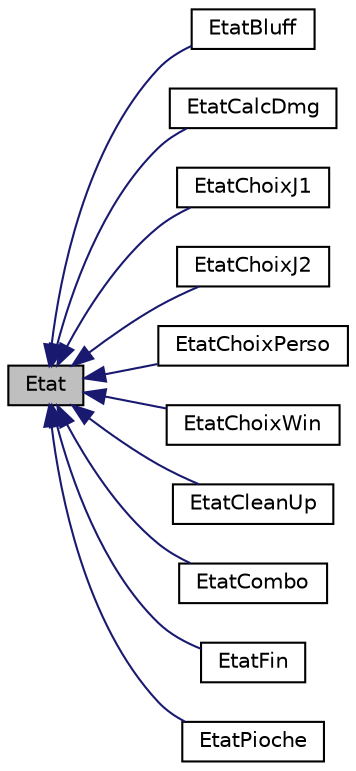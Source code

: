 digraph "Etat"
{
  edge [fontname="Helvetica",fontsize="10",labelfontname="Helvetica",labelfontsize="10"];
  node [fontname="Helvetica",fontsize="10",shape=record];
  rankdir="LR";
  Node1 [label="Etat",height=0.2,width=0.4,color="black", fillcolor="grey75", style="filled" fontcolor="black"];
  Node1 -> Node2 [dir="back",color="midnightblue",fontsize="10",style="solid",fontname="Helvetica"];
  Node2 [label="EtatBluff",height=0.2,width=0.4,color="black", fillcolor="white", style="filled",URL="$class_etat_bluff.html"];
  Node1 -> Node3 [dir="back",color="midnightblue",fontsize="10",style="solid",fontname="Helvetica"];
  Node3 [label="EtatCalcDmg",height=0.2,width=0.4,color="black", fillcolor="white", style="filled",URL="$class_etat_calc_dmg.html"];
  Node1 -> Node4 [dir="back",color="midnightblue",fontsize="10",style="solid",fontname="Helvetica"];
  Node4 [label="EtatChoixJ1",height=0.2,width=0.4,color="black", fillcolor="white", style="filled",URL="$class_etat_choix_j1.html"];
  Node1 -> Node5 [dir="back",color="midnightblue",fontsize="10",style="solid",fontname="Helvetica"];
  Node5 [label="EtatChoixJ2",height=0.2,width=0.4,color="black", fillcolor="white", style="filled",URL="$class_etat_choix_j2.html"];
  Node1 -> Node6 [dir="back",color="midnightblue",fontsize="10",style="solid",fontname="Helvetica"];
  Node6 [label="EtatChoixPerso",height=0.2,width=0.4,color="black", fillcolor="white", style="filled",URL="$class_etat_choix_perso.html"];
  Node1 -> Node7 [dir="back",color="midnightblue",fontsize="10",style="solid",fontname="Helvetica"];
  Node7 [label="EtatChoixWin",height=0.2,width=0.4,color="black", fillcolor="white", style="filled",URL="$class_etat_choix_win.html"];
  Node1 -> Node8 [dir="back",color="midnightblue",fontsize="10",style="solid",fontname="Helvetica"];
  Node8 [label="EtatCleanUp",height=0.2,width=0.4,color="black", fillcolor="white", style="filled",URL="$class_etat_clean_up.html"];
  Node1 -> Node9 [dir="back",color="midnightblue",fontsize="10",style="solid",fontname="Helvetica"];
  Node9 [label="EtatCombo",height=0.2,width=0.4,color="black", fillcolor="white", style="filled",URL="$class_etat_combo.html"];
  Node1 -> Node10 [dir="back",color="midnightblue",fontsize="10",style="solid",fontname="Helvetica"];
  Node10 [label="EtatFin",height=0.2,width=0.4,color="black", fillcolor="white", style="filled",URL="$class_etat_fin.html"];
  Node1 -> Node11 [dir="back",color="midnightblue",fontsize="10",style="solid",fontname="Helvetica"];
  Node11 [label="EtatPioche",height=0.2,width=0.4,color="black", fillcolor="white", style="filled",URL="$class_etat_pioche.html"];
}
